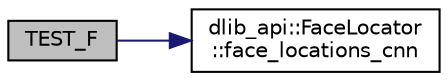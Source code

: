 digraph "TEST_F"
{
 // LATEX_PDF_SIZE
  edge [fontname="Helvetica",fontsize="10",labelfontname="Helvetica",labelfontsize="10"];
  node [fontname="Helvetica",fontsize="10",shape=record];
  rankdir="LR";
  Node1 [label="TEST_F",height=0.2,width=0.4,color="black", fillcolor="grey75", style="filled", fontcolor="black",tooltip=" "];
  Node1 -> Node2 [color="midnightblue",fontsize="10",style="solid",fontname="Helvetica"];
  Node2 [label="dlib_api::FaceLocator\l::face_locations_cnn",height=0.2,width=0.4,color="black", fillcolor="white", style="filled",URL="$classdlib__api_1_1_face_locator.html#a2b5fd08cd84324a4c8f811ec6e6186ab",tooltip=" "];
}
